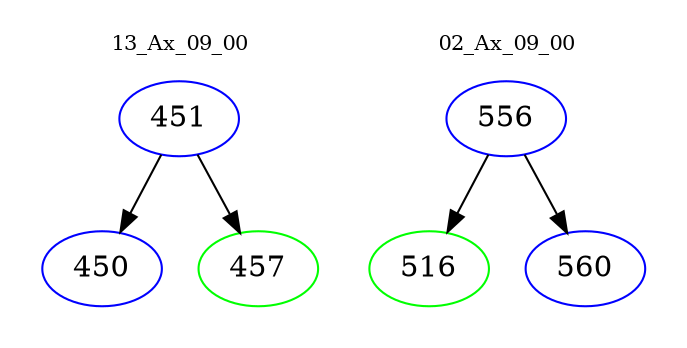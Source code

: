 digraph{
subgraph cluster_0 {
color = white
label = "13_Ax_09_00";
fontsize=10;
T0_451 [label="451", color="blue"]
T0_451 -> T0_450 [color="black"]
T0_450 [label="450", color="blue"]
T0_451 -> T0_457 [color="black"]
T0_457 [label="457", color="green"]
}
subgraph cluster_1 {
color = white
label = "02_Ax_09_00";
fontsize=10;
T1_556 [label="556", color="blue"]
T1_556 -> T1_516 [color="black"]
T1_516 [label="516", color="green"]
T1_556 -> T1_560 [color="black"]
T1_560 [label="560", color="blue"]
}
}
